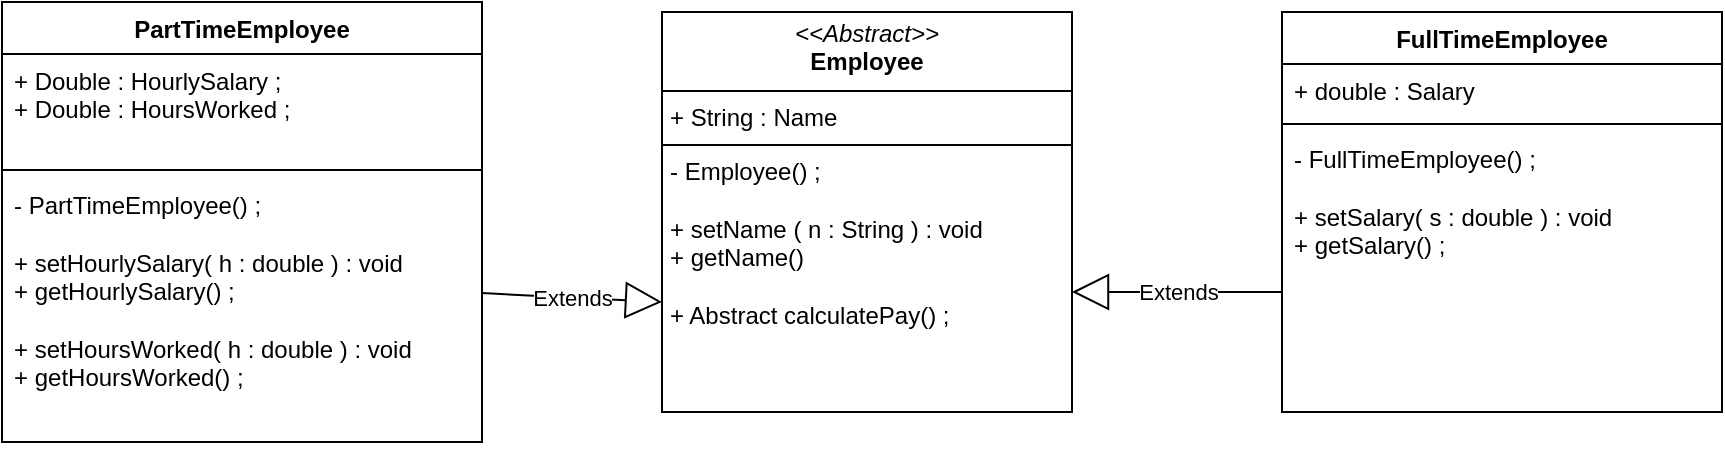 <mxfile version="25.0.1">
  <diagram name="Trang-1" id="1HofZRKGxwg2WrO2OyaR">
    <mxGraphModel dx="1689" dy="582" grid="1" gridSize="10" guides="1" tooltips="1" connect="1" arrows="1" fold="1" page="1" pageScale="1" pageWidth="827" pageHeight="1169" math="0" shadow="0">
      <root>
        <mxCell id="0" />
        <mxCell id="1" parent="0" />
        <mxCell id="kPRkruCnuoZRYmd1NC4r-5" value="&lt;p style=&quot;margin:0px;margin-top:4px;text-align:center;&quot;&gt;&lt;i&gt;&amp;lt;&amp;lt;Abstract&amp;gt;&amp;gt;&lt;/i&gt;&lt;br&gt;&lt;b&gt;Employee&lt;/b&gt;&lt;/p&gt;&lt;hr size=&quot;1&quot; style=&quot;border-style:solid;&quot;&gt;&lt;p style=&quot;margin:0px;margin-left:4px;&quot;&gt;+ String : Name&lt;br&gt;&lt;/p&gt;&lt;hr size=&quot;1&quot; style=&quot;border-style:solid;&quot;&gt;&lt;p style=&quot;margin:0px;margin-left:4px;&quot;&gt;- Employee() ;&amp;nbsp;&lt;/p&gt;&lt;p style=&quot;margin:0px;margin-left:4px;&quot;&gt;&lt;br&gt;&lt;/p&gt;&lt;p style=&quot;margin:0px;margin-left:4px;&quot;&gt;+ setName ( n : String ) : void&lt;/p&gt;&lt;p style=&quot;margin:0px;margin-left:4px;&quot;&gt;+ getName()&amp;nbsp;&lt;/p&gt;&lt;p style=&quot;margin:0px;margin-left:4px;&quot;&gt;&lt;br&gt;&lt;/p&gt;&lt;p style=&quot;margin:0px;margin-left:4px;&quot;&gt;+ Abstract calculatePay() ;&amp;nbsp;&amp;nbsp;&lt;/p&gt;" style="verticalAlign=top;align=left;overflow=fill;html=1;whiteSpace=wrap;" parent="1" vertex="1">
          <mxGeometry x="150" y="150" width="205" height="200" as="geometry" />
        </mxCell>
        <mxCell id="kPRkruCnuoZRYmd1NC4r-6" value="FullTimeEmployee" style="swimlane;fontStyle=1;align=center;verticalAlign=top;childLayout=stackLayout;horizontal=1;startSize=26;horizontalStack=0;resizeParent=1;resizeParentMax=0;resizeLast=0;collapsible=1;marginBottom=0;whiteSpace=wrap;html=1;" parent="1" vertex="1">
          <mxGeometry x="460" y="150" width="220" height="200" as="geometry" />
        </mxCell>
        <mxCell id="kPRkruCnuoZRYmd1NC4r-7" value="+ double : Salary&amp;nbsp;" style="text;strokeColor=none;fillColor=none;align=left;verticalAlign=top;spacingLeft=4;spacingRight=4;overflow=hidden;rotatable=0;points=[[0,0.5],[1,0.5]];portConstraint=eastwest;whiteSpace=wrap;html=1;" parent="kPRkruCnuoZRYmd1NC4r-6" vertex="1">
          <mxGeometry y="26" width="220" height="26" as="geometry" />
        </mxCell>
        <mxCell id="kPRkruCnuoZRYmd1NC4r-8" value="" style="line;strokeWidth=1;fillColor=none;align=left;verticalAlign=middle;spacingTop=-1;spacingLeft=3;spacingRight=3;rotatable=0;labelPosition=right;points=[];portConstraint=eastwest;strokeColor=inherit;" parent="kPRkruCnuoZRYmd1NC4r-6" vertex="1">
          <mxGeometry y="52" width="220" height="8" as="geometry" />
        </mxCell>
        <mxCell id="kPRkruCnuoZRYmd1NC4r-9" value="- FullTimeEmployee() ;&amp;nbsp;&lt;div&gt;&lt;br&gt;&lt;/div&gt;&lt;div&gt;+ setSalary( s : double ) : void&lt;/div&gt;&lt;div&gt;+ getSalary() ;&amp;nbsp;&lt;/div&gt;&lt;div&gt;&lt;br&gt;&lt;/div&gt;&lt;div&gt;&lt;br&gt;&lt;/div&gt;" style="text;strokeColor=none;fillColor=none;align=left;verticalAlign=top;spacingLeft=4;spacingRight=4;overflow=hidden;rotatable=0;points=[[0,0.5],[1,0.5]];portConstraint=eastwest;whiteSpace=wrap;html=1;" parent="kPRkruCnuoZRYmd1NC4r-6" vertex="1">
          <mxGeometry y="60" width="220" height="140" as="geometry" />
        </mxCell>
        <mxCell id="kPRkruCnuoZRYmd1NC4r-13" value="Extends" style="endArrow=block;endSize=16;endFill=0;html=1;rounded=0;" parent="1" edge="1">
          <mxGeometry width="160" relative="1" as="geometry">
            <mxPoint x="460" y="290" as="sourcePoint" />
            <mxPoint x="355" y="290" as="targetPoint" />
          </mxGeometry>
        </mxCell>
        <mxCell id="kPRkruCnuoZRYmd1NC4r-14" value="PartTimeEmployee" style="swimlane;fontStyle=1;align=center;verticalAlign=top;childLayout=stackLayout;horizontal=1;startSize=26;horizontalStack=0;resizeParent=1;resizeParentMax=0;resizeLast=0;collapsible=1;marginBottom=0;whiteSpace=wrap;html=1;" parent="1" vertex="1">
          <mxGeometry x="-180" y="145" width="240" height="220" as="geometry" />
        </mxCell>
        <mxCell id="kPRkruCnuoZRYmd1NC4r-15" value="+ Double : HourlySalary ;&amp;nbsp;&lt;div&gt;+ Double : HoursWorked ;&amp;nbsp;&lt;/div&gt;" style="text;strokeColor=none;fillColor=none;align=left;verticalAlign=top;spacingLeft=4;spacingRight=4;overflow=hidden;rotatable=0;points=[[0,0.5],[1,0.5]];portConstraint=eastwest;whiteSpace=wrap;html=1;" parent="kPRkruCnuoZRYmd1NC4r-14" vertex="1">
          <mxGeometry y="26" width="240" height="54" as="geometry" />
        </mxCell>
        <mxCell id="kPRkruCnuoZRYmd1NC4r-16" value="" style="line;strokeWidth=1;fillColor=none;align=left;verticalAlign=middle;spacingTop=-1;spacingLeft=3;spacingRight=3;rotatable=0;labelPosition=right;points=[];portConstraint=eastwest;strokeColor=inherit;" parent="kPRkruCnuoZRYmd1NC4r-14" vertex="1">
          <mxGeometry y="80" width="240" height="8" as="geometry" />
        </mxCell>
        <mxCell id="kPRkruCnuoZRYmd1NC4r-18" value="Extends" style="endArrow=block;endSize=16;endFill=0;html=1;rounded=0;exitX=1;exitY=0.436;exitDx=0;exitDy=0;exitPerimeter=0;" parent="kPRkruCnuoZRYmd1NC4r-14" source="kPRkruCnuoZRYmd1NC4r-17" edge="1">
          <mxGeometry width="160" relative="1" as="geometry">
            <mxPoint x="250" y="150" as="sourcePoint" />
            <mxPoint x="330" y="150" as="targetPoint" />
          </mxGeometry>
        </mxCell>
        <mxCell id="kPRkruCnuoZRYmd1NC4r-17" value="- PartTimeEmployee() ;&amp;nbsp;&lt;div&gt;&lt;br&gt;&lt;/div&gt;&lt;div&gt;+ setHourlySalary( h : double ) : void&lt;/div&gt;&lt;div&gt;+ getHourlySalary() ;&amp;nbsp;&lt;/div&gt;&lt;div&gt;&lt;br&gt;&lt;/div&gt;&lt;div&gt;+ setHoursWorked( h : double ) : void&lt;/div&gt;&lt;div&gt;+ getHoursWorked() ;&amp;nbsp;&lt;/div&gt;&lt;div&gt;&lt;br&gt;&lt;/div&gt;&lt;div&gt;&lt;br&gt;&lt;/div&gt;" style="text;strokeColor=none;fillColor=none;align=left;verticalAlign=top;spacingLeft=4;spacingRight=4;overflow=hidden;rotatable=0;points=[[0,0.5],[1,0.5]];portConstraint=eastwest;whiteSpace=wrap;html=1;" parent="kPRkruCnuoZRYmd1NC4r-14" vertex="1">
          <mxGeometry y="88" width="240" height="132" as="geometry" />
        </mxCell>
      </root>
    </mxGraphModel>
  </diagram>
</mxfile>
